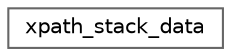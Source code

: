 digraph "类继承关系图"
{
 // INTERACTIVE_SVG=YES
 // LATEX_PDF_SIZE
  bgcolor="transparent";
  edge [fontname=Helvetica,fontsize=10,labelfontname=Helvetica,labelfontsize=10];
  node [fontname=Helvetica,fontsize=10,shape=box,height=0.2,width=0.4];
  rankdir="LR";
  Node0 [id="Node000000",label="xpath_stack_data",height=0.2,width=0.4,color="grey40", fillcolor="white", style="filled",URL="$df/de5/structxpath__stack__data.html",tooltip=" "];
}
